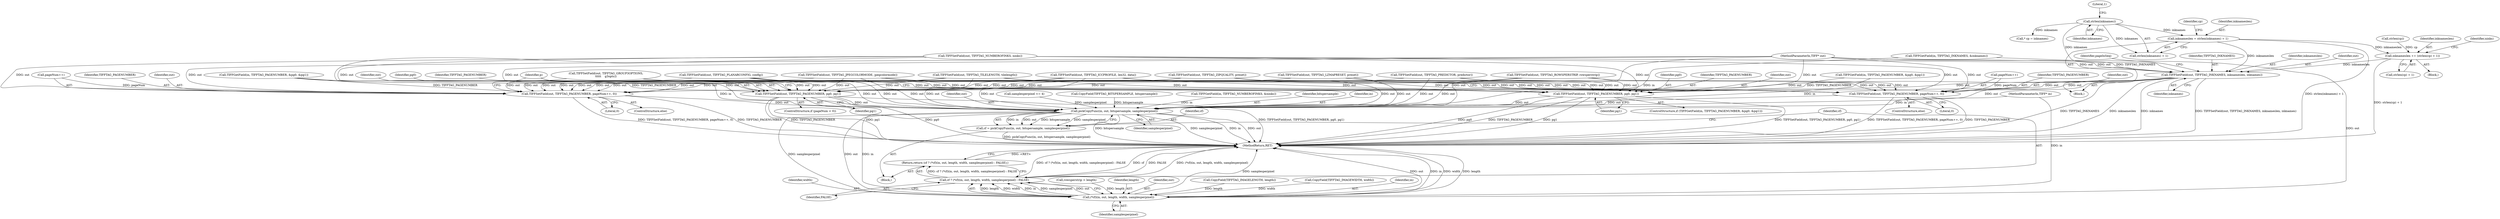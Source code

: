 digraph "0_libtiff_5c080298d59efa53264d7248bbe3a04660db6ef7_2@API" {
"1000619" [label="(Call,inknameslen = strlen(inknames) + 1)"];
"1000622" [label="(Call,strlen(inknames))"];
"1000641" [label="(Call,inknameslen += (strlen(cp) + 1))"];
"1000649" [label="(Call,TIFFSetField(out, TIFFTAG_INKNAMES, inknameslen, inknames))"];
"1000675" [label="(Call,TIFFSetField(out, TIFFTAG_PAGENUMBER, pg0, pg1))"];
"1000738" [label="(Call,pickCopyFunc(in, out, bitspersample, samplesperpixel))"];
"1000736" [label="(Call,cf = pickCopyFunc(in, out, bitspersample, samplesperpixel))"];
"1000746" [label="(Call,(*cf)(in, out, length, width, samplesperpixel))"];
"1000744" [label="(Call,cf ? (*cf)(in, out, length, width, samplesperpixel) : FALSE)"];
"1000743" [label="(Return,return (cf ? (*cf)(in, out, length, width, samplesperpixel) : FALSE);)"];
"1000681" [label="(Call,TIFFSetField(out, TIFFTAG_PAGENUMBER, pageNum++, 0))"];
"1000702" [label="(Call,TIFFSetField(out, TIFFTAG_PAGENUMBER, pg0, pg1))"];
"1000708" [label="(Call,TIFFSetField(out, TIFFTAG_PAGENUMBER, pageNum++, 0))"];
"1000742" [label="(Identifier,samplesperpixel)"];
"1000681" [label="(Call,TIFFSetField(out, TIFFTAG_PAGENUMBER, pageNum++, 0))"];
"1000369" [label="(Call,TIFFSetField(out, TIFFTAG_TILELENGTH, tilelength))"];
"1000649" [label="(Call,TIFFSetField(out, TIFFTAG_INKNAMES, inknameslen, inknames))"];
"1000705" [label="(Identifier,pg0)"];
"1000641" [label="(Call,inknameslen += (strlen(cp) + 1))"];
"1000515" [label="(Call,TIFFSetField(out, TIFFTAG_ZIPQUALITY, preset))"];
"1000620" [label="(Identifier,inknameslen)"];
"1000750" [label="(Identifier,width)"];
"1000709" [label="(Identifier,out)"];
"1000651" [label="(Identifier,TIFFTAG_INKNAMES)"];
"1000745" [label="(Identifier,cf)"];
"1000652" [label="(Identifier,inknameslen)"];
"1000740" [label="(Identifier,out)"];
"1000711" [label="(Call,pageNum++)"];
"1000702" [label="(Call,TIFFSetField(out, TIFFTAG_PAGENUMBER, pg0, pg1))"];
"1000117" [label="(MethodParameterIn,TIFF* in)"];
"1000653" [label="(Identifier,inknames)"];
"1000753" [label="(MethodReturn,RET)"];
"1000746" [label="(Call,(*cf)(in, out, length, width, samplesperpixel))"];
"1000707" [label="(ControlStructure,else)"];
"1000397" [label="(Call,rowsperstrip > length)"];
"1000710" [label="(Identifier,TIFFTAG_PAGENUMBER)"];
"1000440" [label="(Call,samplesperpixel <= 4)"];
"1000749" [label="(Identifier,length)"];
"1000748" [label="(Identifier,out)"];
"1000706" [label="(Identifier,pg1)"];
"1000678" [label="(Identifier,pg0)"];
"1000118" [label="(MethodParameterIn,TIFF* out)"];
"1000143" [label="(Call,CopyField(TIFFTAG_BITSPERSAMPLE, bitspersample))"];
"1000493" [label="(Call,TIFFSetField(out, TIFFTAG_PREDICTOR, predictor))"];
"1000140" [label="(Call,CopyField(TIFFTAG_IMAGELENGTH, length))"];
"1000137" [label="(Call,CopyField(TIFFTAG_IMAGEWIDTH, width))"];
"1000650" [label="(Identifier,out)"];
"1000624" [label="(Literal,1)"];
"1000612" [label="(Call,TIFFGetField(in, TIFFTAG_INKNAMES, &inknames))"];
"1000690" [label="(Call,TIFFGetField(in, TIFFTAG_PAGENUMBER, &pg0, &pg1))"];
"1000622" [label="(Call,strlen(inknames))"];
"1000716" [label="(Identifier,p)"];
"1000736" [label="(Call,cf = pickCopyFunc(in, out, bitspersample, samplesperpixel))"];
"1000623" [label="(Identifier,inknames)"];
"1000617" [label="(Block,)"];
"1000708" [label="(Call,TIFFSetField(out, TIFFTAG_PAGENUMBER, pageNum++, 0))"];
"1000431" [label="(Call,TIFFSetField(out, TIFFTAG_PLANARCONFIG, config))"];
"1000668" [label="(Call,TIFFGetField(in, TIFFTAG_PAGENUMBER, &pg0, &pg1))"];
"1000677" [label="(Identifier,TIFFTAG_PAGENUMBER)"];
"1000737" [label="(Identifier,cf)"];
"1000747" [label="(Identifier,in)"];
"1000619" [label="(Call,inknameslen = strlen(inknames) + 1)"];
"1000684" [label="(Call,pageNum++)"];
"1000633" [label="(Block,)"];
"1000704" [label="(Identifier,TIFFTAG_PAGENUMBER)"];
"1000659" [label="(Identifier,pageInSeq)"];
"1000675" [label="(Call,TIFFSetField(out, TIFFTAG_PAGENUMBER, pg0, pg1))"];
"1000676" [label="(Identifier,out)"];
"1000607" [label="(Call,TIFFSetField(out, TIFFTAG_NUMBEROFINKS, ninks))"];
"1000601" [label="(Call,TIFFGetField(in, TIFFTAG_NUMBEROFINKS, &ninks))"];
"1000667" [label="(ControlStructure,if (TIFFGetField(in, TIFFTAG_PAGENUMBER, &pg0, &pg1)))"];
"1000644" [label="(Call,strlen(cp))"];
"1000627" [label="(Identifier,cp)"];
"1000686" [label="(Literal,0)"];
"1000752" [label="(Identifier,FALSE)"];
"1000698" [label="(ControlStructure,if (pageNum < 0))"];
"1000744" [label="(Call,cf ? (*cf)(in, out, length, width, samplesperpixel) : FALSE)"];
"1000592" [label="(Call,TIFFSetField(out, TIFFTAG_ICCPROFILE, len32, data))"];
"1000683" [label="(Identifier,TIFFTAG_PAGENUMBER)"];
"1000642" [label="(Identifier,inknameslen)"];
"1000738" [label="(Call,pickCopyFunc(in, out, bitspersample, samplesperpixel))"];
"1000713" [label="(Literal,0)"];
"1000751" [label="(Identifier,samplesperpixel)"];
"1000679" [label="(Identifier,pg1)"];
"1000543" [label="(Call,TIFFSetField(out, TIFFTAG_GROUP3OPTIONS,\n\t\t\t\t\t    g3opts))"];
"1000682" [label="(Identifier,out)"];
"1000743" [label="(Return,return (cf ? (*cf)(in, out, length, width, samplesperpixel) : FALSE);)"];
"1000621" [label="(Call,strlen(inknames) + 1)"];
"1000680" [label="(ControlStructure,else)"];
"1000703" [label="(Identifier,out)"];
"1000459" [label="(Call,TIFFSetField(out, TIFFTAG_JPEGCOLORMODE, jpegcolormode))"];
"1000741" [label="(Identifier,bitspersample)"];
"1000420" [label="(Call,TIFFSetField(out, TIFFTAG_ROWSPERSTRIP, rowsperstrip))"];
"1000524" [label="(Call,TIFFSetField(out, TIFFTAG_LZMAPRESET, preset))"];
"1000643" [label="(Call,strlen(cp) + 1)"];
"1000739" [label="(Identifier,in)"];
"1000648" [label="(Identifier,ninks)"];
"1000119" [label="(Block,)"];
"1000626" [label="(Call,* cp = inknames)"];
"1000619" -> "1000617"  [label="AST: "];
"1000619" -> "1000621"  [label="CFG: "];
"1000620" -> "1000619"  [label="AST: "];
"1000621" -> "1000619"  [label="AST: "];
"1000627" -> "1000619"  [label="CFG: "];
"1000619" -> "1000753"  [label="DDG: strlen(inknames) + 1"];
"1000622" -> "1000619"  [label="DDG: inknames"];
"1000619" -> "1000641"  [label="DDG: inknameslen"];
"1000619" -> "1000649"  [label="DDG: inknameslen"];
"1000622" -> "1000621"  [label="AST: "];
"1000622" -> "1000623"  [label="CFG: "];
"1000623" -> "1000622"  [label="AST: "];
"1000624" -> "1000622"  [label="CFG: "];
"1000622" -> "1000621"  [label="DDG: inknames"];
"1000622" -> "1000626"  [label="DDG: inknames"];
"1000622" -> "1000649"  [label="DDG: inknames"];
"1000641" -> "1000633"  [label="AST: "];
"1000641" -> "1000643"  [label="CFG: "];
"1000642" -> "1000641"  [label="AST: "];
"1000643" -> "1000641"  [label="AST: "];
"1000648" -> "1000641"  [label="CFG: "];
"1000641" -> "1000753"  [label="DDG: strlen(cp) + 1"];
"1000644" -> "1000641"  [label="DDG: cp"];
"1000641" -> "1000649"  [label="DDG: inknameslen"];
"1000649" -> "1000617"  [label="AST: "];
"1000649" -> "1000653"  [label="CFG: "];
"1000650" -> "1000649"  [label="AST: "];
"1000651" -> "1000649"  [label="AST: "];
"1000652" -> "1000649"  [label="AST: "];
"1000653" -> "1000649"  [label="AST: "];
"1000659" -> "1000649"  [label="CFG: "];
"1000649" -> "1000753"  [label="DDG: TIFFTAG_INKNAMES"];
"1000649" -> "1000753"  [label="DDG: inknameslen"];
"1000649" -> "1000753"  [label="DDG: inknames"];
"1000649" -> "1000753"  [label="DDG: TIFFSetField(out, TIFFTAG_INKNAMES, inknameslen, inknames)"];
"1000607" -> "1000649"  [label="DDG: out"];
"1000118" -> "1000649"  [label="DDG: out"];
"1000612" -> "1000649"  [label="DDG: TIFFTAG_INKNAMES"];
"1000649" -> "1000675"  [label="DDG: out"];
"1000649" -> "1000681"  [label="DDG: out"];
"1000649" -> "1000702"  [label="DDG: out"];
"1000649" -> "1000708"  [label="DDG: out"];
"1000649" -> "1000738"  [label="DDG: out"];
"1000675" -> "1000667"  [label="AST: "];
"1000675" -> "1000679"  [label="CFG: "];
"1000676" -> "1000675"  [label="AST: "];
"1000677" -> "1000675"  [label="AST: "];
"1000678" -> "1000675"  [label="AST: "];
"1000679" -> "1000675"  [label="AST: "];
"1000716" -> "1000675"  [label="CFG: "];
"1000675" -> "1000753"  [label="DDG: pg0"];
"1000675" -> "1000753"  [label="DDG: TIFFTAG_PAGENUMBER"];
"1000675" -> "1000753"  [label="DDG: pg1"];
"1000675" -> "1000753"  [label="DDG: TIFFSetField(out, TIFFTAG_PAGENUMBER, pg0, pg1)"];
"1000459" -> "1000675"  [label="DDG: out"];
"1000607" -> "1000675"  [label="DDG: out"];
"1000515" -> "1000675"  [label="DDG: out"];
"1000431" -> "1000675"  [label="DDG: out"];
"1000420" -> "1000675"  [label="DDG: out"];
"1000543" -> "1000675"  [label="DDG: out"];
"1000592" -> "1000675"  [label="DDG: out"];
"1000524" -> "1000675"  [label="DDG: out"];
"1000493" -> "1000675"  [label="DDG: out"];
"1000369" -> "1000675"  [label="DDG: out"];
"1000118" -> "1000675"  [label="DDG: out"];
"1000668" -> "1000675"  [label="DDG: TIFFTAG_PAGENUMBER"];
"1000675" -> "1000738"  [label="DDG: out"];
"1000738" -> "1000736"  [label="AST: "];
"1000738" -> "1000742"  [label="CFG: "];
"1000739" -> "1000738"  [label="AST: "];
"1000740" -> "1000738"  [label="AST: "];
"1000741" -> "1000738"  [label="AST: "];
"1000742" -> "1000738"  [label="AST: "];
"1000736" -> "1000738"  [label="CFG: "];
"1000738" -> "1000753"  [label="DDG: samplesperpixel"];
"1000738" -> "1000753"  [label="DDG: in"];
"1000738" -> "1000753"  [label="DDG: out"];
"1000738" -> "1000753"  [label="DDG: bitspersample"];
"1000738" -> "1000736"  [label="DDG: in"];
"1000738" -> "1000736"  [label="DDG: out"];
"1000738" -> "1000736"  [label="DDG: bitspersample"];
"1000738" -> "1000736"  [label="DDG: samplesperpixel"];
"1000612" -> "1000738"  [label="DDG: in"];
"1000601" -> "1000738"  [label="DDG: in"];
"1000668" -> "1000738"  [label="DDG: in"];
"1000690" -> "1000738"  [label="DDG: in"];
"1000117" -> "1000738"  [label="DDG: in"];
"1000607" -> "1000738"  [label="DDG: out"];
"1000515" -> "1000738"  [label="DDG: out"];
"1000431" -> "1000738"  [label="DDG: out"];
"1000702" -> "1000738"  [label="DDG: out"];
"1000420" -> "1000738"  [label="DDG: out"];
"1000543" -> "1000738"  [label="DDG: out"];
"1000592" -> "1000738"  [label="DDG: out"];
"1000524" -> "1000738"  [label="DDG: out"];
"1000708" -> "1000738"  [label="DDG: out"];
"1000681" -> "1000738"  [label="DDG: out"];
"1000459" -> "1000738"  [label="DDG: out"];
"1000493" -> "1000738"  [label="DDG: out"];
"1000369" -> "1000738"  [label="DDG: out"];
"1000118" -> "1000738"  [label="DDG: out"];
"1000143" -> "1000738"  [label="DDG: bitspersample"];
"1000440" -> "1000738"  [label="DDG: samplesperpixel"];
"1000738" -> "1000746"  [label="DDG: in"];
"1000738" -> "1000746"  [label="DDG: out"];
"1000738" -> "1000746"  [label="DDG: samplesperpixel"];
"1000736" -> "1000119"  [label="AST: "];
"1000737" -> "1000736"  [label="AST: "];
"1000745" -> "1000736"  [label="CFG: "];
"1000736" -> "1000753"  [label="DDG: pickCopyFunc(in, out, bitspersample, samplesperpixel)"];
"1000746" -> "1000744"  [label="AST: "];
"1000746" -> "1000751"  [label="CFG: "];
"1000747" -> "1000746"  [label="AST: "];
"1000748" -> "1000746"  [label="AST: "];
"1000749" -> "1000746"  [label="AST: "];
"1000750" -> "1000746"  [label="AST: "];
"1000751" -> "1000746"  [label="AST: "];
"1000744" -> "1000746"  [label="CFG: "];
"1000746" -> "1000753"  [label="DDG: samplesperpixel"];
"1000746" -> "1000753"  [label="DDG: out"];
"1000746" -> "1000753"  [label="DDG: in"];
"1000746" -> "1000753"  [label="DDG: width"];
"1000746" -> "1000753"  [label="DDG: length"];
"1000746" -> "1000744"  [label="DDG: length"];
"1000746" -> "1000744"  [label="DDG: width"];
"1000746" -> "1000744"  [label="DDG: in"];
"1000746" -> "1000744"  [label="DDG: samplesperpixel"];
"1000746" -> "1000744"  [label="DDG: out"];
"1000117" -> "1000746"  [label="DDG: in"];
"1000118" -> "1000746"  [label="DDG: out"];
"1000140" -> "1000746"  [label="DDG: length"];
"1000397" -> "1000746"  [label="DDG: length"];
"1000137" -> "1000746"  [label="DDG: width"];
"1000744" -> "1000743"  [label="AST: "];
"1000744" -> "1000752"  [label="CFG: "];
"1000745" -> "1000744"  [label="AST: "];
"1000752" -> "1000744"  [label="AST: "];
"1000743" -> "1000744"  [label="CFG: "];
"1000744" -> "1000753"  [label="DDG: cf ? (*cf)(in, out, length, width, samplesperpixel) : FALSE"];
"1000744" -> "1000753"  [label="DDG: cf"];
"1000744" -> "1000753"  [label="DDG: (*cf)(in, out, length, width, samplesperpixel)"];
"1000744" -> "1000753"  [label="DDG: FALSE"];
"1000744" -> "1000743"  [label="DDG: cf ? (*cf)(in, out, length, width, samplesperpixel) : FALSE"];
"1000743" -> "1000119"  [label="AST: "];
"1000753" -> "1000743"  [label="CFG: "];
"1000743" -> "1000753"  [label="DDG: <RET>"];
"1000681" -> "1000680"  [label="AST: "];
"1000681" -> "1000686"  [label="CFG: "];
"1000682" -> "1000681"  [label="AST: "];
"1000683" -> "1000681"  [label="AST: "];
"1000684" -> "1000681"  [label="AST: "];
"1000686" -> "1000681"  [label="AST: "];
"1000716" -> "1000681"  [label="CFG: "];
"1000681" -> "1000753"  [label="DDG: TIFFSetField(out, TIFFTAG_PAGENUMBER, pageNum++, 0)"];
"1000681" -> "1000753"  [label="DDG: TIFFTAG_PAGENUMBER"];
"1000459" -> "1000681"  [label="DDG: out"];
"1000607" -> "1000681"  [label="DDG: out"];
"1000515" -> "1000681"  [label="DDG: out"];
"1000431" -> "1000681"  [label="DDG: out"];
"1000420" -> "1000681"  [label="DDG: out"];
"1000543" -> "1000681"  [label="DDG: out"];
"1000592" -> "1000681"  [label="DDG: out"];
"1000524" -> "1000681"  [label="DDG: out"];
"1000493" -> "1000681"  [label="DDG: out"];
"1000369" -> "1000681"  [label="DDG: out"];
"1000118" -> "1000681"  [label="DDG: out"];
"1000684" -> "1000681"  [label="DDG: pageNum"];
"1000702" -> "1000698"  [label="AST: "];
"1000702" -> "1000706"  [label="CFG: "];
"1000703" -> "1000702"  [label="AST: "];
"1000704" -> "1000702"  [label="AST: "];
"1000705" -> "1000702"  [label="AST: "];
"1000706" -> "1000702"  [label="AST: "];
"1000716" -> "1000702"  [label="CFG: "];
"1000702" -> "1000753"  [label="DDG: pg1"];
"1000702" -> "1000753"  [label="DDG: pg0"];
"1000702" -> "1000753"  [label="DDG: TIFFSetField(out, TIFFTAG_PAGENUMBER, pg0, pg1)"];
"1000702" -> "1000753"  [label="DDG: TIFFTAG_PAGENUMBER"];
"1000459" -> "1000702"  [label="DDG: out"];
"1000607" -> "1000702"  [label="DDG: out"];
"1000515" -> "1000702"  [label="DDG: out"];
"1000431" -> "1000702"  [label="DDG: out"];
"1000420" -> "1000702"  [label="DDG: out"];
"1000543" -> "1000702"  [label="DDG: out"];
"1000592" -> "1000702"  [label="DDG: out"];
"1000524" -> "1000702"  [label="DDG: out"];
"1000493" -> "1000702"  [label="DDG: out"];
"1000369" -> "1000702"  [label="DDG: out"];
"1000118" -> "1000702"  [label="DDG: out"];
"1000690" -> "1000702"  [label="DDG: TIFFTAG_PAGENUMBER"];
"1000708" -> "1000707"  [label="AST: "];
"1000708" -> "1000713"  [label="CFG: "];
"1000709" -> "1000708"  [label="AST: "];
"1000710" -> "1000708"  [label="AST: "];
"1000711" -> "1000708"  [label="AST: "];
"1000713" -> "1000708"  [label="AST: "];
"1000716" -> "1000708"  [label="CFG: "];
"1000708" -> "1000753"  [label="DDG: TIFFSetField(out, TIFFTAG_PAGENUMBER, pageNum++, 0)"];
"1000708" -> "1000753"  [label="DDG: TIFFTAG_PAGENUMBER"];
"1000459" -> "1000708"  [label="DDG: out"];
"1000607" -> "1000708"  [label="DDG: out"];
"1000515" -> "1000708"  [label="DDG: out"];
"1000431" -> "1000708"  [label="DDG: out"];
"1000420" -> "1000708"  [label="DDG: out"];
"1000543" -> "1000708"  [label="DDG: out"];
"1000592" -> "1000708"  [label="DDG: out"];
"1000524" -> "1000708"  [label="DDG: out"];
"1000493" -> "1000708"  [label="DDG: out"];
"1000369" -> "1000708"  [label="DDG: out"];
"1000118" -> "1000708"  [label="DDG: out"];
"1000690" -> "1000708"  [label="DDG: TIFFTAG_PAGENUMBER"];
"1000711" -> "1000708"  [label="DDG: pageNum"];
}
